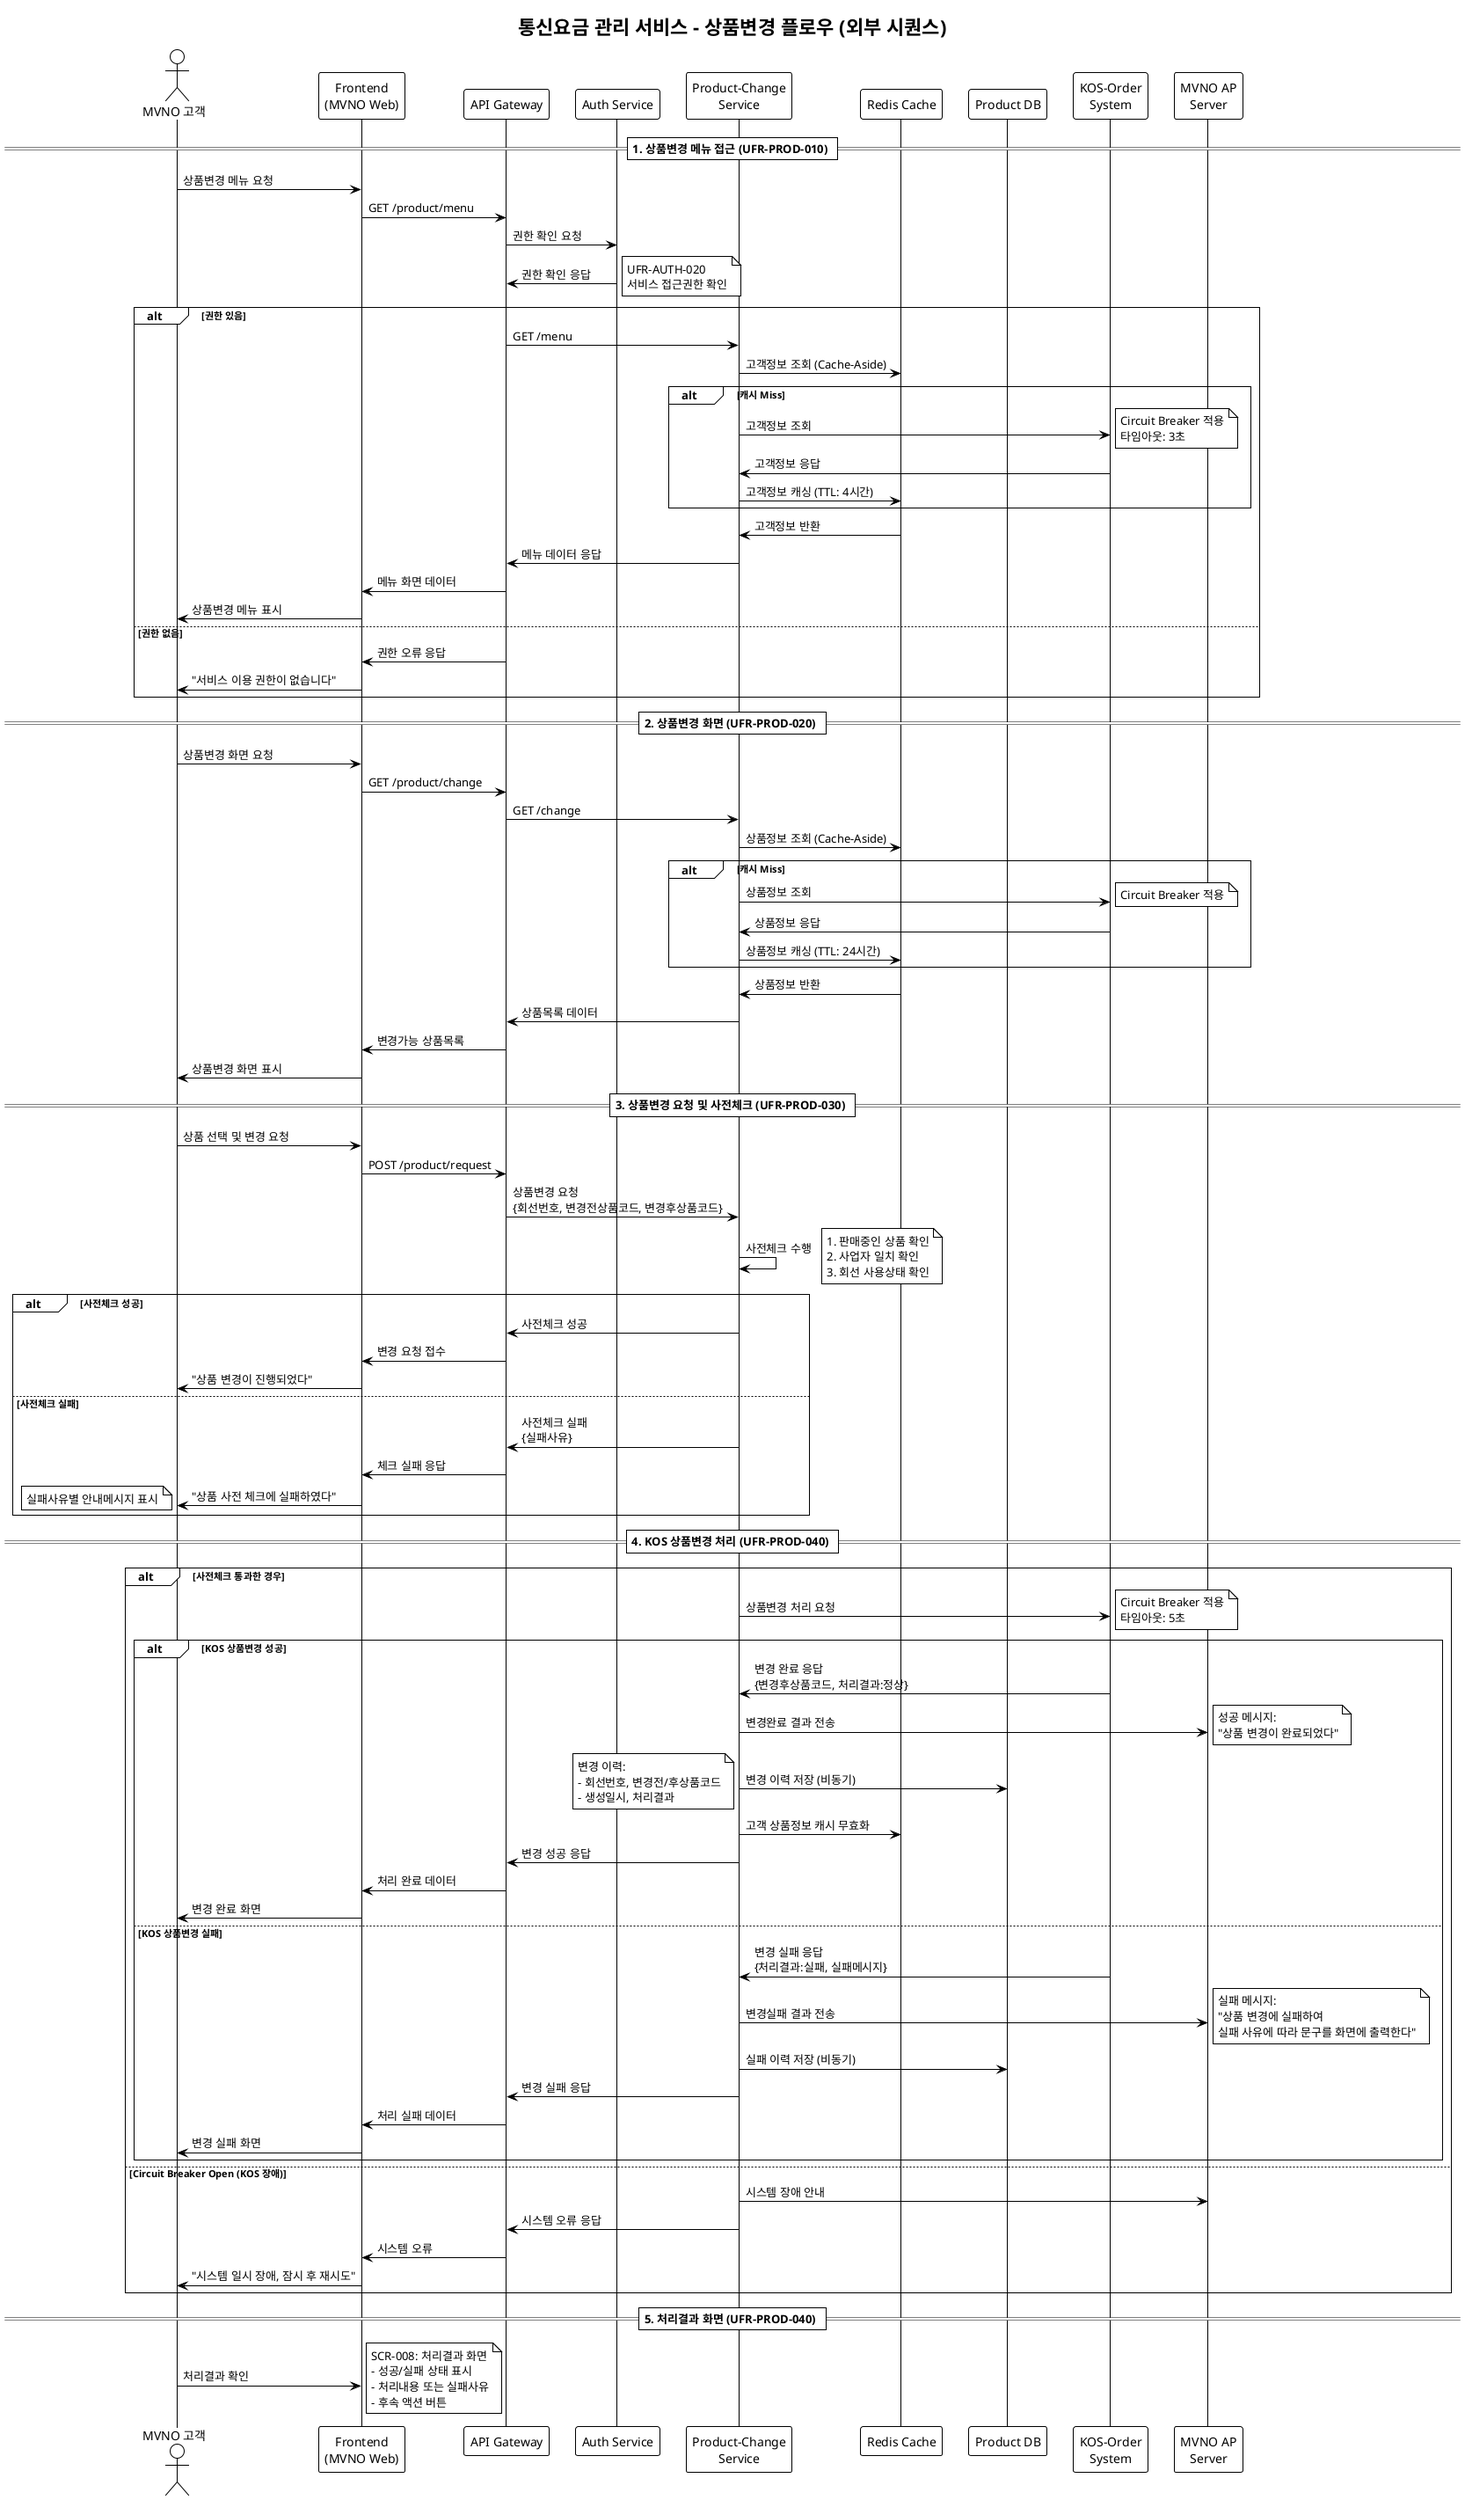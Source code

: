 @startuml
!theme mono
title 통신요금 관리 서비스 - 상품변경 플로우 (외부 시퀀스)

actor "MVNO 고객" as User
participant "Frontend\n(MVNO Web)" as Frontend
participant "API Gateway" as Gateway
participant "Auth Service" as Auth
participant "Product-Change\nService" as ProductService
participant "Redis Cache" as Redis
participant "Product DB" as ProductDB
participant "KOS-Order\nSystem" as KOS
participant "MVNO AP\nServer" as MVNO

== 1. 상품변경 메뉴 접근 (UFR-PROD-010) ==

User -> Frontend : 상품변경 메뉴 요청
Frontend -> Gateway : GET /product/menu
Gateway -> Auth : 권한 확인 요청
Auth -> Gateway : 권한 확인 응답
note right : UFR-AUTH-020\n서비스 접근권한 확인

alt 권한 있음
    Gateway -> ProductService : GET /menu
    ProductService -> Redis : 고객정보 조회 (Cache-Aside)
    
    alt 캐시 Miss
        ProductService -> KOS : 고객정보 조회
        note right : Circuit Breaker 적용\n타임아웃: 3초
        KOS -> ProductService : 고객정보 응답
        ProductService -> Redis : 고객정보 캐싱 (TTL: 4시간)
    end
    
    Redis -> ProductService : 고객정보 반환
    ProductService -> Gateway : 메뉴 데이터 응답
    Gateway -> Frontend : 메뉴 화면 데이터
    Frontend -> User : 상품변경 메뉴 표시
else 권한 없음
    Gateway -> Frontend : 권한 오류 응답
    Frontend -> User : "서비스 이용 권한이 없습니다"
end

== 2. 상품변경 화면 (UFR-PROD-020) ==

User -> Frontend : 상품변경 화면 요청
Frontend -> Gateway : GET /product/change
Gateway -> ProductService : GET /change

ProductService -> Redis : 상품정보 조회 (Cache-Aside)

alt 캐시 Miss
    ProductService -> KOS : 상품정보 조회
    note right : Circuit Breaker 적용
    KOS -> ProductService : 상품정보 응답
    ProductService -> Redis : 상품정보 캐싱 (TTL: 24시간)
end

Redis -> ProductService : 상품정보 반환
ProductService -> Gateway : 상품목록 데이터
Gateway -> Frontend : 변경가능 상품목록
Frontend -> User : 상품변경 화면 표시

== 3. 상품변경 요청 및 사전체크 (UFR-PROD-030) ==

User -> Frontend : 상품 선택 및 변경 요청
Frontend -> Gateway : POST /product/request
Gateway -> ProductService : 상품변경 요청\n{회선번호, 변경전상품코드, 변경후상품코드}

ProductService -> ProductService : 사전체크 수행
note right : 1. 판매중인 상품 확인\n2. 사업자 일치 확인\n3. 회선 사용상태 확인

alt 사전체크 성공
    ProductService -> Gateway : 사전체크 성공
    Gateway -> Frontend : 변경 요청 접수
    Frontend -> User : "상품 변경이 진행되었다"
else 사전체크 실패  
    ProductService -> Gateway : 사전체크 실패\n{실패사유}
    Gateway -> Frontend : 체크 실패 응답
    Frontend -> User : "상품 사전 체크에 실패하였다"
    note left : 실패사유별 안내메시지 표시
end

== 4. KOS 상품변경 처리 (UFR-PROD-040) ==

alt 사전체크 통과한 경우
    ProductService -> KOS : 상품변경 처리 요청
    note right : Circuit Breaker 적용\n타임아웃: 5초
    
    alt KOS 상품변경 성공
        KOS -> ProductService : 변경 완료 응답\n{변경후상품코드, 처리결과:정상}
        
        ProductService -> MVNO : 변경완료 결과 전송
        note right : 성공 메시지:\n"상품 변경이 완료되었다"
        
        ProductService -> ProductDB : 변경 이력 저장 (비동기)
        note left : 변경 이력:\n- 회선번호, 변경전/후상품코드\n- 생성일시, 처리결과
        
        ProductService -> Redis : 고객 상품정보 캐시 무효화
        ProductService -> Gateway : 변경 성공 응답
        Gateway -> Frontend : 처리 완료 데이터
        Frontend -> User : 변경 완료 화면
        
    else KOS 상품변경 실패
        KOS -> ProductService : 변경 실패 응답\n{처리결과:실패, 실패메시지}
        
        ProductService -> MVNO : 변경실패 결과 전송  
        note right : 실패 메시지:\n"상품 변경에 실패하여\n실패 사유에 따라 문구를 화면에 출력한다"
        
        ProductService -> ProductDB : 실패 이력 저장 (비동기)
        ProductService -> Gateway : 변경 실패 응답
        Gateway -> Frontend : 처리 실패 데이터
        Frontend -> User : 변경 실패 화면
    end
    
else Circuit Breaker Open (KOS 장애)
    ProductService -> MVNO : 시스템 장애 안내
    ProductService -> Gateway : 시스템 오류 응답
    Gateway -> Frontend : 시스템 오류
    Frontend -> User : "시스템 일시 장애, 잠시 후 재시도"
end

== 5. 처리결과 화면 (UFR-PROD-040) ==

User -> Frontend : 처리결과 확인
note right : SCR-008: 처리결과 화면\n- 성공/실패 상태 표시\n- 처리내용 또는 실패사유\n- 후속 액션 버튼

@enduml